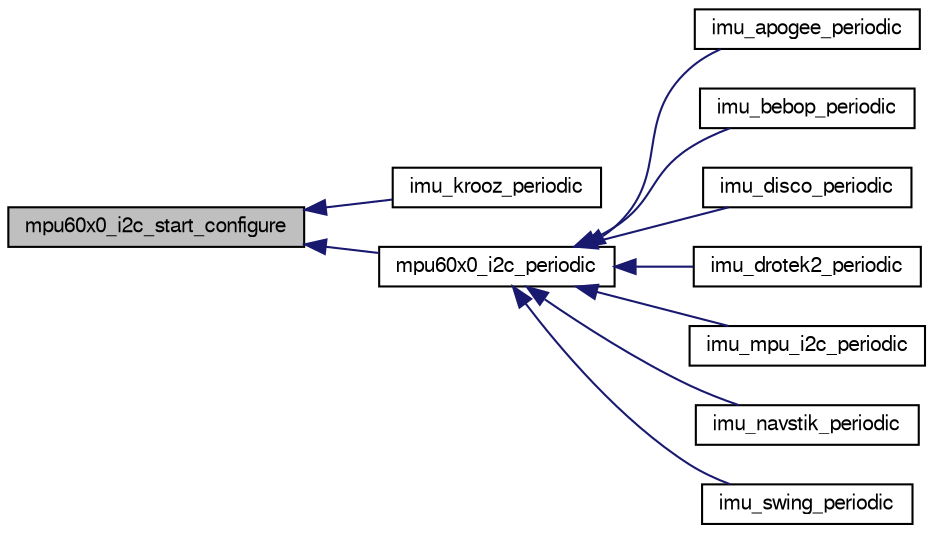 digraph "mpu60x0_i2c_start_configure"
{
  edge [fontname="FreeSans",fontsize="10",labelfontname="FreeSans",labelfontsize="10"];
  node [fontname="FreeSans",fontsize="10",shape=record];
  rankdir="LR";
  Node1 [label="mpu60x0_i2c_start_configure",height=0.2,width=0.4,color="black", fillcolor="grey75", style="filled", fontcolor="black"];
  Node1 -> Node2 [dir="back",color="midnightblue",fontsize="10",style="solid",fontname="FreeSans"];
  Node2 [label="imu_krooz_periodic",height=0.2,width=0.4,color="black", fillcolor="white", style="filled",URL="$imu__krooz__memsic_8h.html#ab08778663ab0f652f6b5ffa063a71407"];
  Node1 -> Node3 [dir="back",color="midnightblue",fontsize="10",style="solid",fontname="FreeSans"];
  Node3 [label="mpu60x0_i2c_periodic",height=0.2,width=0.4,color="black", fillcolor="white", style="filled",URL="$mpu60x0__i2c_8h.html#a4e7da06e98b7caad1f8b41e7c91ff5ea",tooltip="convenience function: read or start configuration if not already initialized "];
  Node3 -> Node4 [dir="back",color="midnightblue",fontsize="10",style="solid",fontname="FreeSans"];
  Node4 [label="imu_apogee_periodic",height=0.2,width=0.4,color="black", fillcolor="white", style="filled",URL="$imu__apogee_8h.html#a43abac81ed29891c48ad37a910562844"];
  Node3 -> Node5 [dir="back",color="midnightblue",fontsize="10",style="solid",fontname="FreeSans"];
  Node5 [label="imu_bebop_periodic",height=0.2,width=0.4,color="black", fillcolor="white", style="filled",URL="$imu__bebop_8h.html#aa2e0dd97234c855b85f5cbf27b27f58e",tooltip="Handle all the periodic tasks of the Navstik IMU components. "];
  Node3 -> Node6 [dir="back",color="midnightblue",fontsize="10",style="solid",fontname="FreeSans"];
  Node6 [label="imu_disco_periodic",height=0.2,width=0.4,color="black", fillcolor="white", style="filled",URL="$imu__disco_8h.html#a3de4a9ec4a88b3f1a17e0dc966e5e73c",tooltip="Handle all the periodic tasks of the Disco IMU components. "];
  Node3 -> Node7 [dir="back",color="midnightblue",fontsize="10",style="solid",fontname="FreeSans"];
  Node7 [label="imu_drotek2_periodic",height=0.2,width=0.4,color="black", fillcolor="white", style="filled",URL="$imu__drotek__10dof__v2_8h.html#a75ebb1ba7fa2cbff205416d5136dbf0c"];
  Node3 -> Node8 [dir="back",color="midnightblue",fontsize="10",style="solid",fontname="FreeSans"];
  Node8 [label="imu_mpu_i2c_periodic",height=0.2,width=0.4,color="black", fillcolor="white", style="filled",URL="$imu__mpu60x0__i2c_8h.html#a4b597e78018eec2ee4c53ba739b298c6"];
  Node3 -> Node9 [dir="back",color="midnightblue",fontsize="10",style="solid",fontname="FreeSans"];
  Node9 [label="imu_navstik_periodic",height=0.2,width=0.4,color="black", fillcolor="white", style="filled",URL="$imu__navstik_8h.html#a19ff9d9f362cbf94e37d4b360f13fd90",tooltip="Handle all the periodic tasks of the Navstik IMU components. "];
  Node3 -> Node10 [dir="back",color="midnightblue",fontsize="10",style="solid",fontname="FreeSans"];
  Node10 [label="imu_swing_periodic",height=0.2,width=0.4,color="black", fillcolor="white", style="filled",URL="$imu__swing_8h.html#a8340b0a2ebbc971fa7f6267213505a67",tooltip="Handle all the periodic tasks of the Navstik IMU components. "];
}
